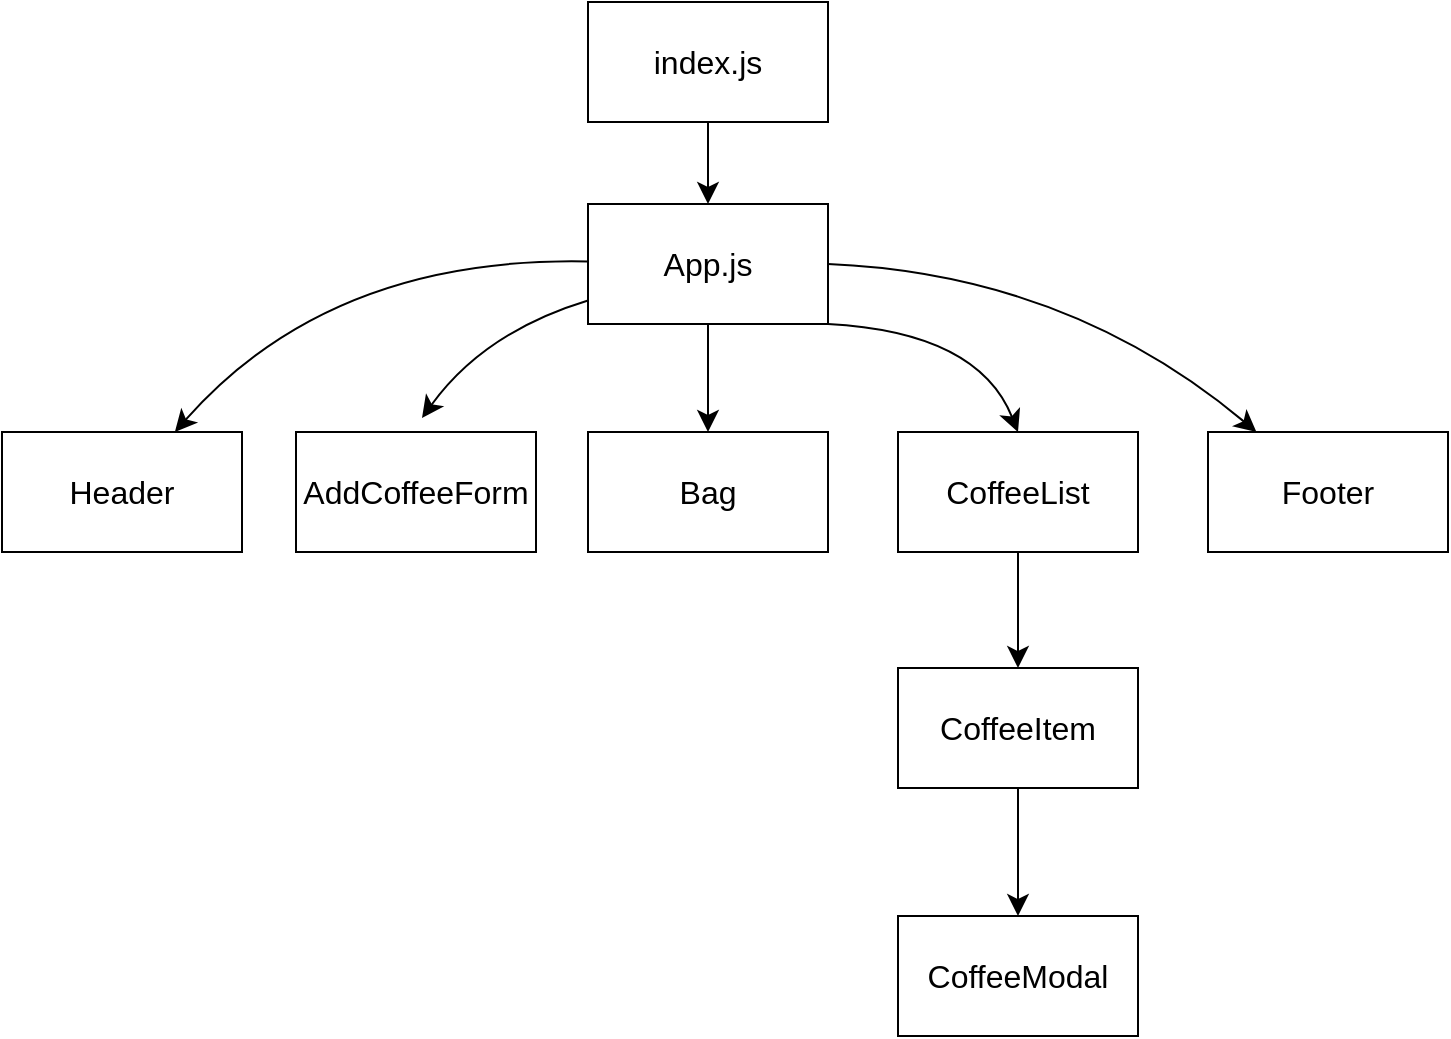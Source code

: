 <mxfile version="21.6.8" type="github">
  <diagram name="Page-1" id="ihxnq3LBNNluovvgazAM">
    <mxGraphModel dx="1189" dy="1327" grid="0" gridSize="10" guides="1" tooltips="1" connect="1" arrows="1" fold="1" page="0" pageScale="1" pageWidth="850" pageHeight="1100" math="0" shadow="0">
      <root>
        <mxCell id="0" />
        <mxCell id="1" parent="0" />
        <mxCell id="nrv4TQQ0ygLss195Mu1T-3" value="" style="edgeStyle=none;curved=1;rounded=0;orthogonalLoop=1;jettySize=auto;html=1;fontSize=12;startSize=8;endSize=8;" edge="1" parent="1" source="nrv4TQQ0ygLss195Mu1T-1" target="nrv4TQQ0ygLss195Mu1T-2">
          <mxGeometry relative="1" as="geometry" />
        </mxCell>
        <mxCell id="nrv4TQQ0ygLss195Mu1T-1" value="index.js" style="rounded=0;whiteSpace=wrap;html=1;fontSize=16;" vertex="1" parent="1">
          <mxGeometry x="156" y="-50" width="120" height="60" as="geometry" />
        </mxCell>
        <mxCell id="nrv4TQQ0ygLss195Mu1T-5" value="" style="edgeStyle=none;curved=1;rounded=0;orthogonalLoop=1;jettySize=auto;html=1;fontSize=12;startSize=8;endSize=8;" edge="1" parent="1" source="nrv4TQQ0ygLss195Mu1T-2">
          <mxGeometry relative="1" as="geometry">
            <mxPoint x="73" y="158" as="targetPoint" />
            <Array as="points">
              <mxPoint x="104" y="115" />
            </Array>
          </mxGeometry>
        </mxCell>
        <mxCell id="nrv4TQQ0ygLss195Mu1T-7" value="" style="edgeStyle=none;curved=1;rounded=0;orthogonalLoop=1;jettySize=auto;html=1;fontSize=12;startSize=8;endSize=8;" edge="1" parent="1" source="nrv4TQQ0ygLss195Mu1T-2" target="nrv4TQQ0ygLss195Mu1T-6">
          <mxGeometry relative="1" as="geometry" />
        </mxCell>
        <mxCell id="nrv4TQQ0ygLss195Mu1T-17" style="edgeStyle=none;curved=1;rounded=0;orthogonalLoop=1;jettySize=auto;html=1;exitX=1;exitY=1;exitDx=0;exitDy=0;entryX=0.5;entryY=0;entryDx=0;entryDy=0;fontSize=12;startSize=8;endSize=8;" edge="1" parent="1" source="nrv4TQQ0ygLss195Mu1T-2" target="nrv4TQQ0ygLss195Mu1T-12">
          <mxGeometry relative="1" as="geometry">
            <Array as="points">
              <mxPoint x="351" y="115" />
            </Array>
          </mxGeometry>
        </mxCell>
        <mxCell id="nrv4TQQ0ygLss195Mu1T-23" value="" style="edgeStyle=none;curved=1;rounded=0;orthogonalLoop=1;jettySize=auto;html=1;fontSize=12;startSize=8;endSize=8;" edge="1" parent="1" source="nrv4TQQ0ygLss195Mu1T-2" target="nrv4TQQ0ygLss195Mu1T-22">
          <mxGeometry relative="1" as="geometry">
            <Array as="points">
              <mxPoint x="27" y="77" />
            </Array>
          </mxGeometry>
        </mxCell>
        <mxCell id="nrv4TQQ0ygLss195Mu1T-25" value="" style="edgeStyle=none;curved=1;rounded=0;orthogonalLoop=1;jettySize=auto;html=1;fontSize=12;startSize=8;endSize=8;exitX=1;exitY=0.5;exitDx=0;exitDy=0;" edge="1" parent="1" source="nrv4TQQ0ygLss195Mu1T-2" target="nrv4TQQ0ygLss195Mu1T-24">
          <mxGeometry relative="1" as="geometry">
            <Array as="points">
              <mxPoint x="396" y="86" />
            </Array>
          </mxGeometry>
        </mxCell>
        <mxCell id="nrv4TQQ0ygLss195Mu1T-2" value="App.js" style="rounded=0;whiteSpace=wrap;html=1;fontSize=16;" vertex="1" parent="1">
          <mxGeometry x="156" y="51" width="120" height="60" as="geometry" />
        </mxCell>
        <mxCell id="nrv4TQQ0ygLss195Mu1T-4" value="AddCoffeeForm" style="rounded=0;whiteSpace=wrap;html=1;fontSize=16;" vertex="1" parent="1">
          <mxGeometry x="10" y="165" width="120" height="60" as="geometry" />
        </mxCell>
        <mxCell id="nrv4TQQ0ygLss195Mu1T-6" value="Bag" style="rounded=0;whiteSpace=wrap;html=1;fontSize=16;" vertex="1" parent="1">
          <mxGeometry x="156" y="165" width="120" height="60" as="geometry" />
        </mxCell>
        <mxCell id="nrv4TQQ0ygLss195Mu1T-19" value="" style="edgeStyle=none;curved=1;rounded=0;orthogonalLoop=1;jettySize=auto;html=1;fontSize=12;startSize=8;endSize=8;" edge="1" parent="1" source="nrv4TQQ0ygLss195Mu1T-12" target="nrv4TQQ0ygLss195Mu1T-18">
          <mxGeometry relative="1" as="geometry" />
        </mxCell>
        <mxCell id="nrv4TQQ0ygLss195Mu1T-12" value="CoffeeList" style="rounded=0;whiteSpace=wrap;html=1;fontSize=16;" vertex="1" parent="1">
          <mxGeometry x="311" y="165" width="120" height="60" as="geometry" />
        </mxCell>
        <mxCell id="nrv4TQQ0ygLss195Mu1T-21" value="" style="edgeStyle=none;curved=1;rounded=0;orthogonalLoop=1;jettySize=auto;html=1;fontSize=12;startSize=8;endSize=8;" edge="1" parent="1" source="nrv4TQQ0ygLss195Mu1T-18" target="nrv4TQQ0ygLss195Mu1T-20">
          <mxGeometry relative="1" as="geometry" />
        </mxCell>
        <mxCell id="nrv4TQQ0ygLss195Mu1T-18" value="CoffeeItem" style="rounded=0;whiteSpace=wrap;html=1;fontSize=16;" vertex="1" parent="1">
          <mxGeometry x="311" y="283" width="120" height="60" as="geometry" />
        </mxCell>
        <mxCell id="nrv4TQQ0ygLss195Mu1T-20" value="CoffeeModal" style="rounded=0;whiteSpace=wrap;html=1;fontSize=16;" vertex="1" parent="1">
          <mxGeometry x="311" y="407" width="120" height="60" as="geometry" />
        </mxCell>
        <mxCell id="nrv4TQQ0ygLss195Mu1T-22" value="Header" style="rounded=0;whiteSpace=wrap;html=1;fontSize=16;" vertex="1" parent="1">
          <mxGeometry x="-137" y="165" width="120" height="60" as="geometry" />
        </mxCell>
        <mxCell id="nrv4TQQ0ygLss195Mu1T-24" value="Footer" style="rounded=0;whiteSpace=wrap;html=1;fontSize=16;" vertex="1" parent="1">
          <mxGeometry x="466" y="165" width="120" height="60" as="geometry" />
        </mxCell>
      </root>
    </mxGraphModel>
  </diagram>
</mxfile>
